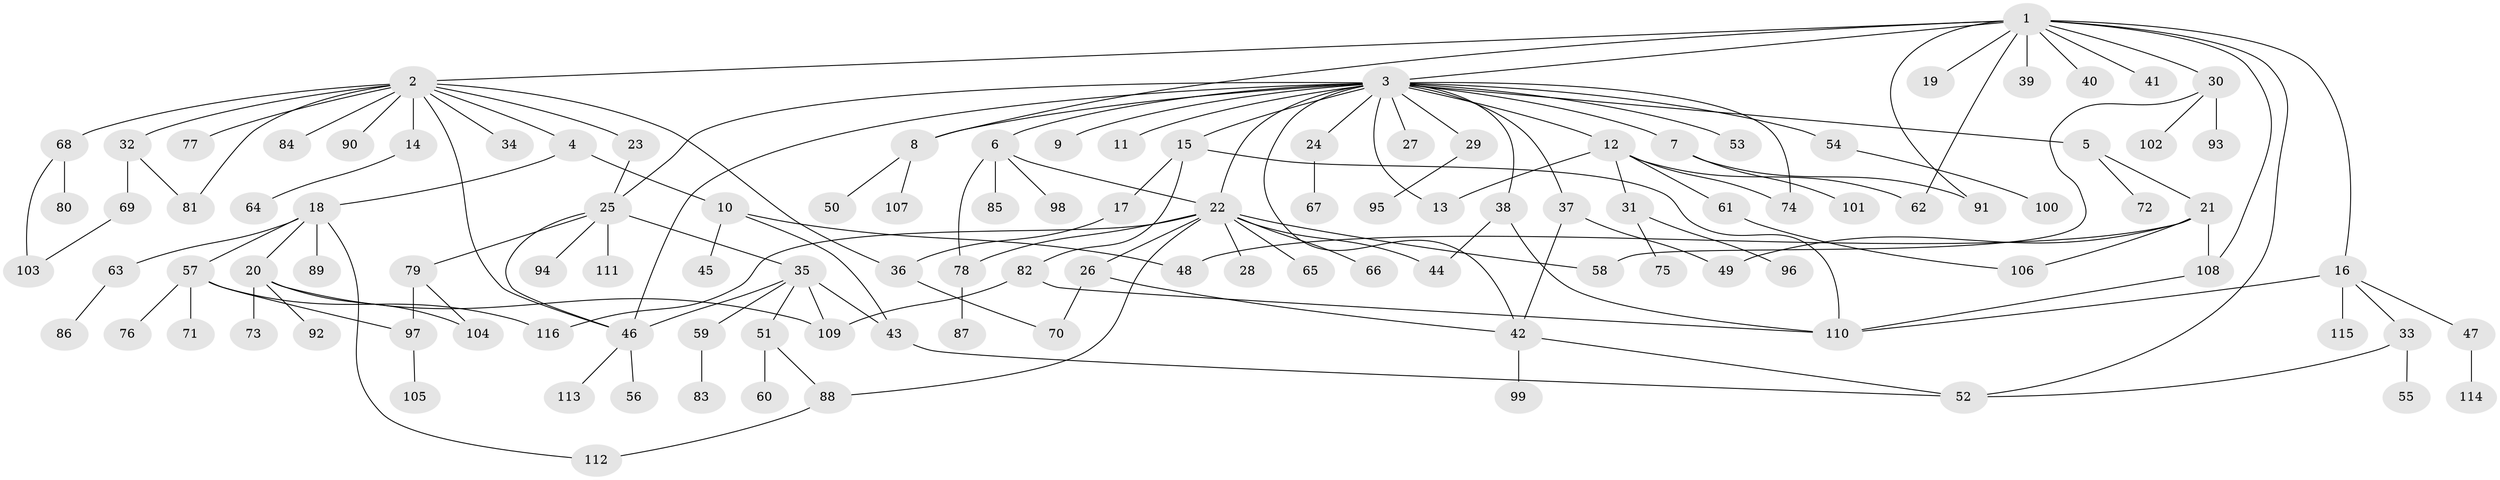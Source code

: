 // coarse degree distribution, {13: 0.011904761904761904, 11: 0.011904761904761904, 22: 0.011904761904761904, 3: 0.16666666666666666, 4: 0.07142857142857142, 2: 0.2261904761904762, 1: 0.39285714285714285, 5: 0.05952380952380952, 6: 0.03571428571428571, 10: 0.011904761904761904}
// Generated by graph-tools (version 1.1) at 2025/23/03/03/25 07:23:49]
// undirected, 116 vertices, 153 edges
graph export_dot {
graph [start="1"]
  node [color=gray90,style=filled];
  1;
  2;
  3;
  4;
  5;
  6;
  7;
  8;
  9;
  10;
  11;
  12;
  13;
  14;
  15;
  16;
  17;
  18;
  19;
  20;
  21;
  22;
  23;
  24;
  25;
  26;
  27;
  28;
  29;
  30;
  31;
  32;
  33;
  34;
  35;
  36;
  37;
  38;
  39;
  40;
  41;
  42;
  43;
  44;
  45;
  46;
  47;
  48;
  49;
  50;
  51;
  52;
  53;
  54;
  55;
  56;
  57;
  58;
  59;
  60;
  61;
  62;
  63;
  64;
  65;
  66;
  67;
  68;
  69;
  70;
  71;
  72;
  73;
  74;
  75;
  76;
  77;
  78;
  79;
  80;
  81;
  82;
  83;
  84;
  85;
  86;
  87;
  88;
  89;
  90;
  91;
  92;
  93;
  94;
  95;
  96;
  97;
  98;
  99;
  100;
  101;
  102;
  103;
  104;
  105;
  106;
  107;
  108;
  109;
  110;
  111;
  112;
  113;
  114;
  115;
  116;
  1 -- 2;
  1 -- 3;
  1 -- 8;
  1 -- 16;
  1 -- 19;
  1 -- 30;
  1 -- 39;
  1 -- 40;
  1 -- 41;
  1 -- 52;
  1 -- 62;
  1 -- 91;
  1 -- 108;
  2 -- 4;
  2 -- 14;
  2 -- 23;
  2 -- 32;
  2 -- 34;
  2 -- 36;
  2 -- 46;
  2 -- 68;
  2 -- 77;
  2 -- 81;
  2 -- 84;
  2 -- 90;
  3 -- 5;
  3 -- 6;
  3 -- 7;
  3 -- 8;
  3 -- 9;
  3 -- 11;
  3 -- 12;
  3 -- 13;
  3 -- 15;
  3 -- 22;
  3 -- 24;
  3 -- 25;
  3 -- 27;
  3 -- 29;
  3 -- 37;
  3 -- 38;
  3 -- 42;
  3 -- 46;
  3 -- 53;
  3 -- 54;
  3 -- 74;
  4 -- 10;
  4 -- 18;
  5 -- 21;
  5 -- 72;
  6 -- 22;
  6 -- 78;
  6 -- 85;
  6 -- 98;
  7 -- 91;
  7 -- 101;
  8 -- 50;
  8 -- 107;
  10 -- 43;
  10 -- 45;
  10 -- 48;
  12 -- 13;
  12 -- 31;
  12 -- 61;
  12 -- 62;
  12 -- 74;
  14 -- 64;
  15 -- 17;
  15 -- 82;
  15 -- 110;
  16 -- 33;
  16 -- 47;
  16 -- 110;
  16 -- 115;
  17 -- 36;
  18 -- 20;
  18 -- 57;
  18 -- 63;
  18 -- 89;
  18 -- 112;
  20 -- 73;
  20 -- 92;
  20 -- 104;
  20 -- 109;
  21 -- 48;
  21 -- 49;
  21 -- 106;
  21 -- 108;
  22 -- 26;
  22 -- 28;
  22 -- 44;
  22 -- 58;
  22 -- 65;
  22 -- 66;
  22 -- 78;
  22 -- 88;
  22 -- 116;
  23 -- 25;
  24 -- 67;
  25 -- 35;
  25 -- 46;
  25 -- 79;
  25 -- 94;
  25 -- 111;
  26 -- 42;
  26 -- 70;
  29 -- 95;
  30 -- 58;
  30 -- 93;
  30 -- 102;
  31 -- 75;
  31 -- 96;
  32 -- 69;
  32 -- 81;
  33 -- 52;
  33 -- 55;
  35 -- 43;
  35 -- 46;
  35 -- 51;
  35 -- 59;
  35 -- 109;
  36 -- 70;
  37 -- 42;
  37 -- 49;
  38 -- 44;
  38 -- 110;
  42 -- 52;
  42 -- 99;
  43 -- 52;
  46 -- 56;
  46 -- 113;
  47 -- 114;
  51 -- 60;
  51 -- 88;
  54 -- 100;
  57 -- 71;
  57 -- 76;
  57 -- 97;
  57 -- 116;
  59 -- 83;
  61 -- 106;
  63 -- 86;
  68 -- 80;
  68 -- 103;
  69 -- 103;
  78 -- 87;
  79 -- 97;
  79 -- 104;
  82 -- 109;
  82 -- 110;
  88 -- 112;
  97 -- 105;
  108 -- 110;
}
